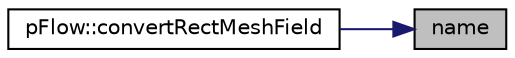 digraph "name"
{
 // LATEX_PDF_SIZE
  edge [fontname="Helvetica",fontsize="10",labelfontname="Helvetica",labelfontsize="10"];
  node [fontname="Helvetica",fontsize="10",shape=record];
  rankdir="RL";
  Node1 [label="name",height=0.2,width=0.4,color="black", fillcolor="grey75", style="filled", fontcolor="black",tooltip=" "];
  Node1 -> Node2 [dir="back",color="midnightblue",fontsize="10",style="solid",fontname="Helvetica"];
  Node2 [label="pFlow::convertRectMeshField",height=0.2,width=0.4,color="black", fillcolor="white", style="filled",URL="$namespacepFlow.html#aa5e881b5887bb61b840711d7b9b63f6c",tooltip=" "];
}
